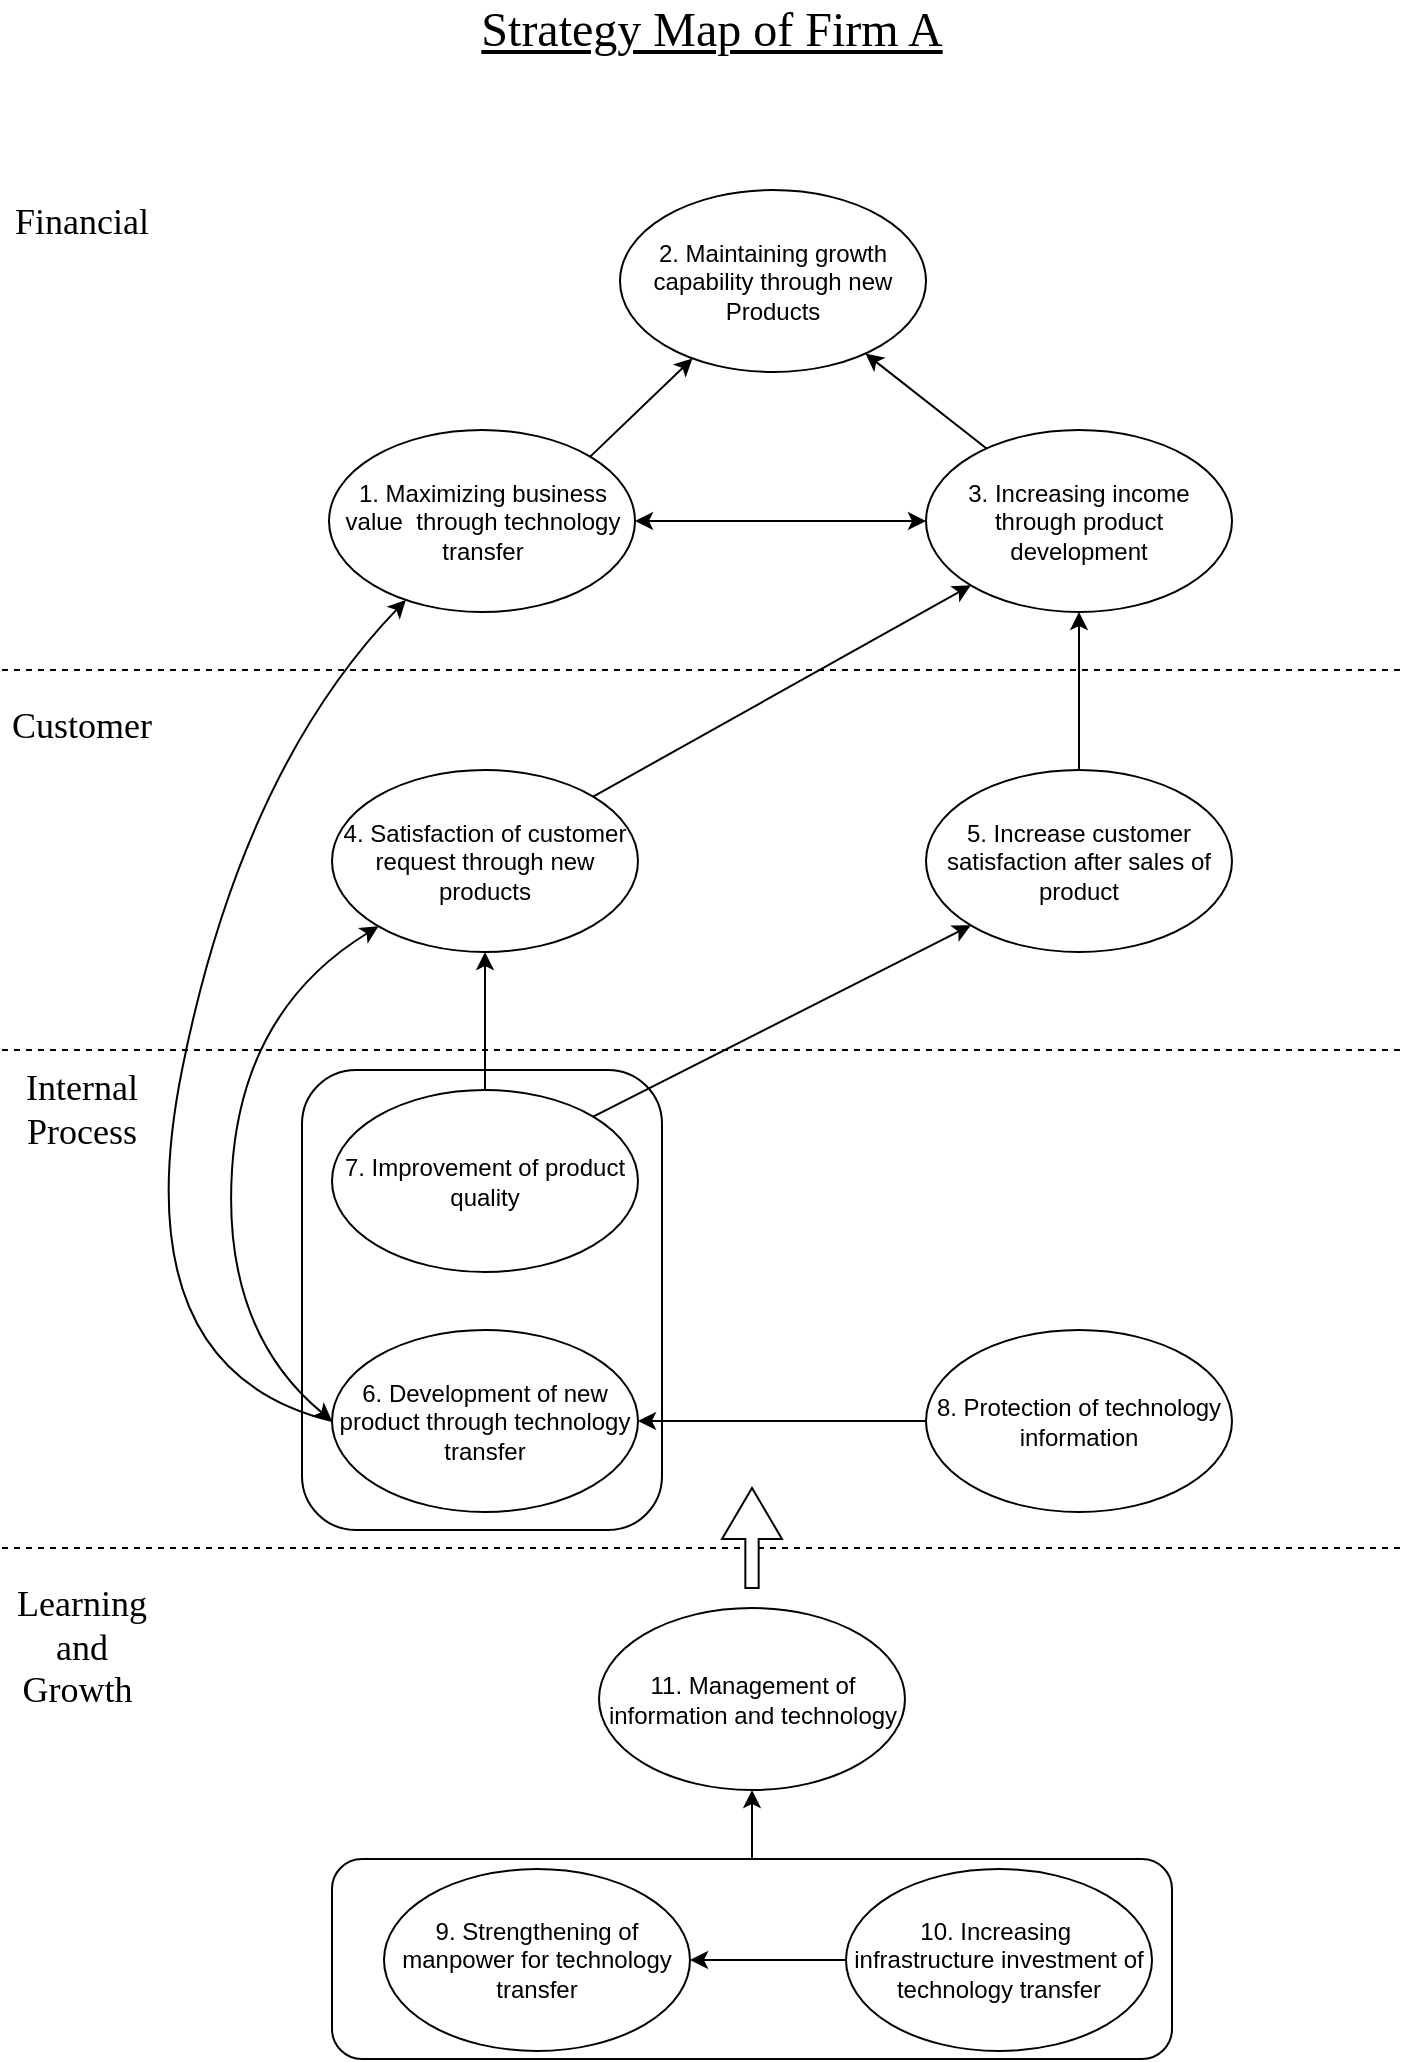 <mxfile version="13.3.0" type="github">
  <diagram id="0j7kQBx2fWOavdLrpgRF" name="Page-1">
    <mxGraphModel dx="1038" dy="499" grid="1" gridSize="10" guides="1" tooltips="1" connect="1" arrows="1" fold="1" page="1" pageScale="1" pageWidth="827" pageHeight="1169" math="0" shadow="0">
      <root>
        <mxCell id="0" />
        <mxCell id="1" parent="0" />
        <mxCell id="P_k4eneQ54_tybDXNxLD-59" value="" style="rounded=1;whiteSpace=wrap;html=1;fillColor=none;" parent="1" vertex="1">
          <mxGeometry x="190" y="620" width="180" height="230" as="geometry" />
        </mxCell>
        <mxCell id="P_k4eneQ54_tybDXNxLD-54" style="edgeStyle=orthogonalEdgeStyle;rounded=0;orthogonalLoop=1;jettySize=auto;html=1;exitX=0.5;exitY=0;exitDx=0;exitDy=0;entryX=0.5;entryY=1;entryDx=0;entryDy=0;" parent="1" source="P_k4eneQ54_tybDXNxLD-51" target="P_k4eneQ54_tybDXNxLD-52" edge="1">
          <mxGeometry relative="1" as="geometry" />
        </mxCell>
        <mxCell id="P_k4eneQ54_tybDXNxLD-51" value="" style="rounded=1;whiteSpace=wrap;html=1;fillColor=none;" parent="1" vertex="1">
          <mxGeometry x="205" y="1014.5" width="420" height="100" as="geometry" />
        </mxCell>
        <mxCell id="P_k4eneQ54_tybDXNxLD-3" style="edgeStyle=orthogonalEdgeStyle;rounded=0;orthogonalLoop=1;jettySize=auto;html=1;exitX=0;exitY=0.5;exitDx=0;exitDy=0;entryX=1;entryY=0.5;entryDx=0;entryDy=0;" parent="1" source="P_k4eneQ54_tybDXNxLD-2" target="P_k4eneQ54_tybDXNxLD-53" edge="1">
          <mxGeometry relative="1" as="geometry">
            <mxPoint x="340" y="1065" as="targetPoint" />
          </mxGeometry>
        </mxCell>
        <mxCell id="P_k4eneQ54_tybDXNxLD-2" value="10. Increasing&amp;nbsp; infrastructure investment of technology transfer" style="ellipse;whiteSpace=wrap;html=1;" parent="1" vertex="1">
          <mxGeometry x="462" y="1019.5" width="153" height="91" as="geometry" />
        </mxCell>
        <mxCell id="P_k4eneQ54_tybDXNxLD-43" value="" style="endArrow=none;dashed=1;html=1;" parent="1" edge="1">
          <mxGeometry width="50" height="50" relative="1" as="geometry">
            <mxPoint x="40" y="859" as="sourcePoint" />
            <mxPoint x="740" y="859" as="targetPoint" />
          </mxGeometry>
        </mxCell>
        <mxCell id="P_k4eneQ54_tybDXNxLD-44" value="" style="endArrow=none;dashed=1;html=1;" parent="1" edge="1">
          <mxGeometry width="50" height="50" relative="1" as="geometry">
            <mxPoint x="40" y="610" as="sourcePoint" />
            <mxPoint x="740" y="610" as="targetPoint" />
          </mxGeometry>
        </mxCell>
        <mxCell id="P_k4eneQ54_tybDXNxLD-45" value="" style="endArrow=none;dashed=1;html=1;" parent="1" edge="1">
          <mxGeometry width="50" height="50" relative="1" as="geometry">
            <mxPoint x="40" y="420" as="sourcePoint" />
            <mxPoint x="740" y="420" as="targetPoint" />
          </mxGeometry>
        </mxCell>
        <mxCell id="P_k4eneQ54_tybDXNxLD-46" value="&lt;span style=&quot;font-family: &amp;#34;cambria&amp;#34; , serif&quot;&gt;&lt;font style=&quot;font-size: 18px&quot;&gt;Customer&lt;/font&gt;&lt;/span&gt;" style="text;html=1;strokeColor=none;fillColor=none;align=center;verticalAlign=middle;whiteSpace=wrap;rounded=0;" parent="1" vertex="1">
          <mxGeometry x="60" y="437.5" width="40" height="20" as="geometry" />
        </mxCell>
        <mxCell id="P_k4eneQ54_tybDXNxLD-47" value="&lt;font style=&quot;font-size: 18px&quot;&gt;&lt;span style=&quot;font-family: &amp;#34;cambria&amp;#34; , serif&quot;&gt;Internal&lt;/span&gt;&lt;span style=&quot;font-family: &amp;#34;times new roman&amp;#34; , serif&quot;&gt; &lt;/span&gt;&lt;span style=&quot;font-family: &amp;#34;cambria&amp;#34; , serif&quot;&gt;Process&lt;/span&gt;&lt;/font&gt;" style="text;html=1;strokeColor=none;fillColor=none;align=center;verticalAlign=middle;whiteSpace=wrap;rounded=0;" parent="1" vertex="1">
          <mxGeometry x="60" y="630" width="40" height="20" as="geometry" />
        </mxCell>
        <mxCell id="P_k4eneQ54_tybDXNxLD-48" value="&lt;span style=&quot;font-family: &amp;#34;cambria&amp;#34; , serif&quot;&gt;&lt;font style=&quot;font-size: 18px&quot;&gt;Learning&lt;br/&gt;and Growth&amp;nbsp;&lt;/font&gt;&lt;/span&gt;" style="text;html=1;strokeColor=none;fillColor=none;align=center;verticalAlign=middle;whiteSpace=wrap;rounded=0;" parent="1" vertex="1">
          <mxGeometry x="60" y="899" width="40" height="20" as="geometry" />
        </mxCell>
        <mxCell id="P_k4eneQ54_tybDXNxLD-49" value="&lt;span style=&quot;font-family: &amp;#34;cambria&amp;#34; , serif&quot;&gt;&lt;font style=&quot;font-size: 18px&quot;&gt;Financial&lt;/font&gt;&lt;/span&gt;" style="text;html=1;strokeColor=none;fillColor=none;align=center;verticalAlign=middle;whiteSpace=wrap;rounded=0;" parent="1" vertex="1">
          <mxGeometry x="60" y="186" width="40" height="20" as="geometry" />
        </mxCell>
        <mxCell id="P_k4eneQ54_tybDXNxLD-52" value="11. Management of information and technology" style="ellipse;whiteSpace=wrap;html=1;" parent="1" vertex="1">
          <mxGeometry x="338.5" y="889" width="153" height="91" as="geometry" />
        </mxCell>
        <mxCell id="P_k4eneQ54_tybDXNxLD-53" value="9. Strengthening of manpower for technology transfer" style="ellipse;whiteSpace=wrap;html=1;" parent="1" vertex="1">
          <mxGeometry x="231" y="1019.5" width="153" height="91" as="geometry" />
        </mxCell>
        <mxCell id="P_k4eneQ54_tybDXNxLD-61" style="edgeStyle=orthogonalEdgeStyle;rounded=0;orthogonalLoop=1;jettySize=auto;html=1;entryX=1;entryY=0.5;entryDx=0;entryDy=0;" parent="1" source="P_k4eneQ54_tybDXNxLD-56" target="P_k4eneQ54_tybDXNxLD-58" edge="1">
          <mxGeometry relative="1" as="geometry" />
        </mxCell>
        <mxCell id="P_k4eneQ54_tybDXNxLD-56" value="8. Protection of technology information" style="ellipse;whiteSpace=wrap;html=1;" parent="1" vertex="1">
          <mxGeometry x="502" y="750" width="153" height="91" as="geometry" />
        </mxCell>
        <mxCell id="g0BQueZOU19tRnw__bpJ-1" style="rounded=0;orthogonalLoop=1;jettySize=auto;html=1;exitX=1;exitY=0;exitDx=0;exitDy=0;entryX=0;entryY=1;entryDx=0;entryDy=0;" parent="1" source="P_k4eneQ54_tybDXNxLD-57" target="P_k4eneQ54_tybDXNxLD-62" edge="1">
          <mxGeometry relative="1" as="geometry" />
        </mxCell>
        <mxCell id="P_k4eneQ54_tybDXNxLD-57" value="7. Improvement of product quality" style="ellipse;whiteSpace=wrap;html=1;" parent="1" vertex="1">
          <mxGeometry x="205" y="630" width="153" height="91" as="geometry" />
        </mxCell>
        <mxCell id="P_k4eneQ54_tybDXNxLD-58" value="&lt;span&gt;6. Development of new product through technology transfer&lt;/span&gt;" style="ellipse;whiteSpace=wrap;html=1;" parent="1" vertex="1">
          <mxGeometry x="205" y="750" width="153" height="91" as="geometry" />
        </mxCell>
        <mxCell id="P_k4eneQ54_tybDXNxLD-76" style="edgeStyle=orthogonalEdgeStyle;rounded=0;orthogonalLoop=1;jettySize=auto;html=1;exitX=0.5;exitY=0;exitDx=0;exitDy=0;entryX=0.5;entryY=1;entryDx=0;entryDy=0;startArrow=none;startFill=0;" parent="1" source="P_k4eneQ54_tybDXNxLD-62" target="P_k4eneQ54_tybDXNxLD-69" edge="1">
          <mxGeometry relative="1" as="geometry" />
        </mxCell>
        <mxCell id="P_k4eneQ54_tybDXNxLD-62" value="5. Increase customer satisfaction after sales of product" style="ellipse;whiteSpace=wrap;html=1;" parent="1" vertex="1">
          <mxGeometry x="502" y="470" width="153" height="91" as="geometry" />
        </mxCell>
        <mxCell id="P_k4eneQ54_tybDXNxLD-77" style="rounded=0;orthogonalLoop=1;jettySize=auto;html=1;exitX=1;exitY=0;exitDx=0;exitDy=0;entryX=0;entryY=1;entryDx=0;entryDy=0;startArrow=none;startFill=0;" parent="1" source="P_k4eneQ54_tybDXNxLD-63" target="P_k4eneQ54_tybDXNxLD-69" edge="1">
          <mxGeometry relative="1" as="geometry" />
        </mxCell>
        <mxCell id="P_k4eneQ54_tybDXNxLD-63" value="4. Satisfaction of customer request through new products" style="ellipse;whiteSpace=wrap;html=1;" parent="1" vertex="1">
          <mxGeometry x="205" y="470" width="153" height="91" as="geometry" />
        </mxCell>
        <mxCell id="P_k4eneQ54_tybDXNxLD-64" value="" style="endArrow=classic;html=1;" parent="1" source="P_k4eneQ54_tybDXNxLD-57" target="P_k4eneQ54_tybDXNxLD-63" edge="1">
          <mxGeometry width="50" height="50" relative="1" as="geometry">
            <mxPoint x="290" y="660" as="sourcePoint" />
            <mxPoint x="340" y="610" as="targetPoint" />
          </mxGeometry>
        </mxCell>
        <mxCell id="P_k4eneQ54_tybDXNxLD-68" value="" style="curved=1;endArrow=classic;html=1;exitX=0;exitY=0.5;exitDx=0;exitDy=0;startArrow=classic;startFill=1;" parent="1" source="P_k4eneQ54_tybDXNxLD-58" target="P_k4eneQ54_tybDXNxLD-63" edge="1">
          <mxGeometry width="50" height="50" relative="1" as="geometry">
            <mxPoint x="290" y="660" as="sourcePoint" />
            <mxPoint x="340" y="610" as="targetPoint" />
            <Array as="points">
              <mxPoint x="150" y="750" />
              <mxPoint x="160" y="590" />
            </Array>
          </mxGeometry>
        </mxCell>
        <mxCell id="P_k4eneQ54_tybDXNxLD-69" value="3. Increasing income through product development" style="ellipse;whiteSpace=wrap;html=1;" parent="1" vertex="1">
          <mxGeometry x="502" y="300" width="153" height="91" as="geometry" />
        </mxCell>
        <mxCell id="P_k4eneQ54_tybDXNxLD-70" value="1. Maximizing business value&amp;nbsp; through technology transfer" style="ellipse;whiteSpace=wrap;html=1;" parent="1" vertex="1">
          <mxGeometry x="203.5" y="300" width="153" height="91" as="geometry" />
        </mxCell>
        <mxCell id="P_k4eneQ54_tybDXNxLD-71" value="2. Maintaining growth capability through new Products" style="ellipse;whiteSpace=wrap;html=1;" parent="1" vertex="1">
          <mxGeometry x="349" y="180" width="153" height="91" as="geometry" />
        </mxCell>
        <mxCell id="P_k4eneQ54_tybDXNxLD-73" value="" style="endArrow=classic;startArrow=classic;html=1;entryX=0;entryY=0.5;entryDx=0;entryDy=0;exitX=1;exitY=0.5;exitDx=0;exitDy=0;" parent="1" source="P_k4eneQ54_tybDXNxLD-70" target="P_k4eneQ54_tybDXNxLD-69" edge="1">
          <mxGeometry width="50" height="50" relative="1" as="geometry">
            <mxPoint x="290" y="360" as="sourcePoint" />
            <mxPoint x="340" y="310" as="targetPoint" />
          </mxGeometry>
        </mxCell>
        <mxCell id="P_k4eneQ54_tybDXNxLD-74" value="" style="endArrow=classic;html=1;exitX=1;exitY=0;exitDx=0;exitDy=0;" parent="1" source="P_k4eneQ54_tybDXNxLD-70" target="P_k4eneQ54_tybDXNxLD-71" edge="1">
          <mxGeometry width="50" height="50" relative="1" as="geometry">
            <mxPoint x="330" y="320" as="sourcePoint" />
            <mxPoint x="340" y="310" as="targetPoint" />
          </mxGeometry>
        </mxCell>
        <mxCell id="P_k4eneQ54_tybDXNxLD-75" value="" style="endArrow=classic;html=1;" parent="1" source="P_k4eneQ54_tybDXNxLD-69" target="P_k4eneQ54_tybDXNxLD-71" edge="1">
          <mxGeometry width="50" height="50" relative="1" as="geometry">
            <mxPoint x="290" y="360" as="sourcePoint" />
            <mxPoint x="340" y="310" as="targetPoint" />
          </mxGeometry>
        </mxCell>
        <mxCell id="P_k4eneQ54_tybDXNxLD-78" value="" style="curved=1;endArrow=classic;html=1;exitX=0;exitY=0.5;exitDx=0;exitDy=0;" parent="1" source="P_k4eneQ54_tybDXNxLD-58" target="P_k4eneQ54_tybDXNxLD-70" edge="1">
          <mxGeometry width="50" height="50" relative="1" as="geometry">
            <mxPoint x="290" y="860" as="sourcePoint" />
            <mxPoint x="90" y="580" as="targetPoint" />
            <Array as="points">
              <mxPoint x="100" y="770" />
              <mxPoint x="160" y="470" />
            </Array>
          </mxGeometry>
        </mxCell>
        <mxCell id="_CoRsBTw2CRJbUEN5mJu-1" value="&lt;font face=&quot;cambria, serif&quot; style=&quot;font-size: 24px&quot;&gt;&lt;u&gt;Strategy Map of Firm A&lt;/u&gt;&lt;/font&gt;" style="text;html=1;strokeColor=none;fillColor=none;align=center;verticalAlign=middle;whiteSpace=wrap;rounded=0;" parent="1" vertex="1">
          <mxGeometry x="250" y="90" width="290" height="20" as="geometry" />
        </mxCell>
        <mxCell id="P_k4eneQ54_tybDXNxLD-22" value="" style="shape=singleArrow;direction=north;whiteSpace=wrap;html=1;arrowWidth=0.222;arrowSize=0.51;" parent="1" vertex="1">
          <mxGeometry x="400" y="829" width="30" height="50" as="geometry" />
        </mxCell>
      </root>
    </mxGraphModel>
  </diagram>
</mxfile>
